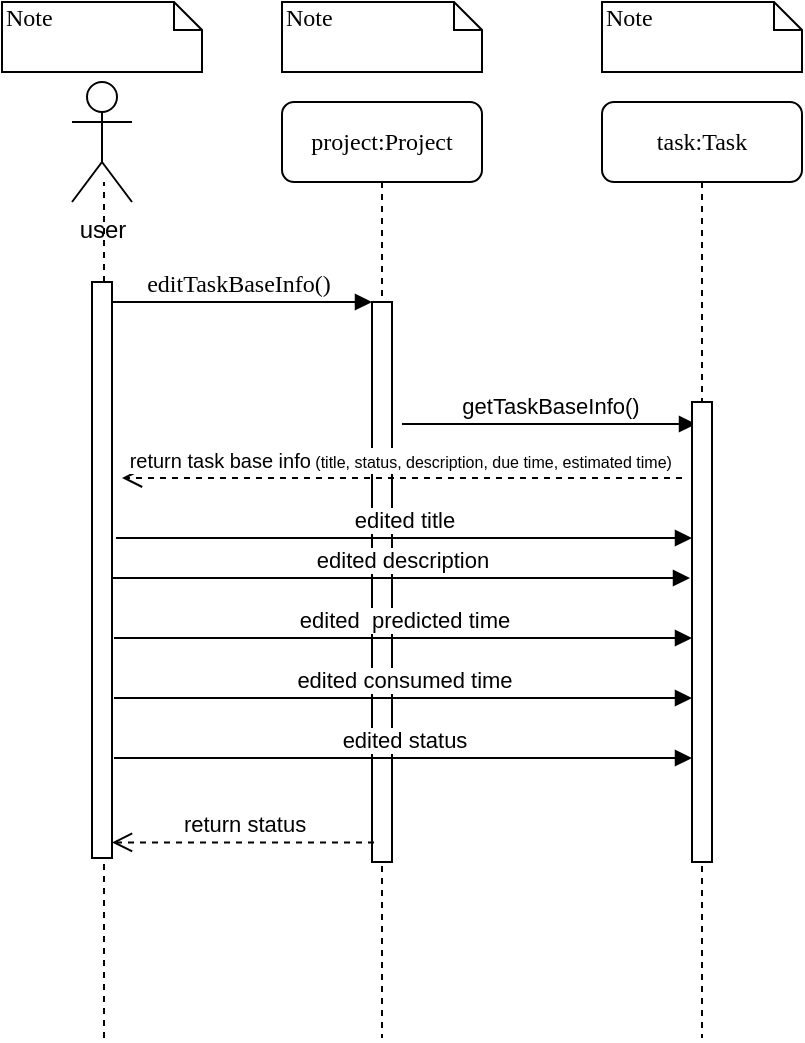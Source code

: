 <mxfile version="10.6.7"><diagram id="1HHfJyGIwwL79xxKRSZR" name="Page-1"><mxGraphModel dx="1394" dy="755" grid="1" gridSize="10" guides="1" tooltips="1" connect="1" arrows="1" fold="1" page="1" pageScale="1" pageWidth="850" pageHeight="1100" math="0" shadow="0"><root><mxCell id="0"/><mxCell id="1" parent="0"/><mxCell id="p_5Fpq-UKxK2JLkZS4Xz-1" value="project:Project&lt;br&gt;" style="shape=umlLifeline;perimeter=lifelinePerimeter;whiteSpace=wrap;html=1;container=1;collapsible=0;recursiveResize=0;outlineConnect=0;rounded=1;shadow=0;comic=0;labelBackgroundColor=none;strokeColor=#000000;strokeWidth=1;fillColor=#FFFFFF;fontFamily=Verdana;fontSize=12;fontColor=#000000;align=center;" parent="1" vertex="1"><mxGeometry x="380" y="212" width="100" height="468" as="geometry"/></mxCell><mxCell id="p_5Fpq-UKxK2JLkZS4Xz-2" value="" style="html=1;points=[];perimeter=orthogonalPerimeter;rounded=0;shadow=0;comic=0;labelBackgroundColor=none;strokeColor=#000000;strokeWidth=1;fillColor=#FFFFFF;fontFamily=Verdana;fontSize=12;fontColor=#000000;align=center;" parent="p_5Fpq-UKxK2JLkZS4Xz-1" vertex="1"><mxGeometry x="45" y="100" width="10" height="280" as="geometry"/></mxCell><mxCell id="p_5Fpq-UKxK2JLkZS4Xz-3" value="getTaskBaseInfo()" style="html=1;verticalAlign=bottom;endArrow=block;entryX=0.1;entryY=0.1;entryDx=0;entryDy=0;entryPerimeter=0;" parent="p_5Fpq-UKxK2JLkZS4Xz-1" edge="1"><mxGeometry width="80" relative="1" as="geometry"><mxPoint x="60" y="161" as="sourcePoint"/><mxPoint x="207" y="161" as="targetPoint"/></mxGeometry></mxCell><mxCell id="p_5Fpq-UKxK2JLkZS4Xz-4" value="task:Task&lt;br&gt;" style="shape=umlLifeline;perimeter=lifelinePerimeter;whiteSpace=wrap;html=1;container=1;collapsible=0;recursiveResize=0;outlineConnect=0;rounded=1;shadow=0;comic=0;labelBackgroundColor=none;strokeColor=#000000;strokeWidth=1;fillColor=#FFFFFF;fontFamily=Verdana;fontSize=12;fontColor=#000000;align=center;" parent="1" vertex="1"><mxGeometry x="540" y="212" width="100" height="468" as="geometry"/></mxCell><mxCell id="p_5Fpq-UKxK2JLkZS4Xz-5" value="" style="html=1;points=[];perimeter=orthogonalPerimeter;rounded=0;shadow=0;comic=0;labelBackgroundColor=none;strokeColor=#000000;strokeWidth=1;fillColor=#FFFFFF;fontFamily=Verdana;fontSize=12;fontColor=#000000;align=center;" parent="p_5Fpq-UKxK2JLkZS4Xz-4" vertex="1"><mxGeometry x="45" y="150" width="10" height="230" as="geometry"/></mxCell><mxCell id="p_5Fpq-UKxK2JLkZS4Xz-9" value="editTaskBaseInfo()&lt;br&gt;" style="html=1;verticalAlign=bottom;endArrow=block;entryX=0;entryY=0;labelBackgroundColor=none;fontFamily=Verdana;fontSize=12;edgeStyle=elbowEdgeStyle;elbow=vertical;" parent="1" target="p_5Fpq-UKxK2JLkZS4Xz-2" edge="1"><mxGeometry relative="1" as="geometry"><mxPoint x="290" y="312" as="sourcePoint"/></mxGeometry></mxCell><mxCell id="p_5Fpq-UKxK2JLkZS4Xz-10" value="Note" style="shape=note;whiteSpace=wrap;html=1;size=14;verticalAlign=top;align=left;spacingTop=-6;rounded=0;shadow=0;comic=0;labelBackgroundColor=none;strokeColor=#000000;strokeWidth=1;fillColor=#FFFFFF;fontFamily=Verdana;fontSize=12;fontColor=#000000;" parent="1" vertex="1"><mxGeometry x="240" y="162" width="100" height="35" as="geometry"/></mxCell><mxCell id="p_5Fpq-UKxK2JLkZS4Xz-11" value="Note" style="shape=note;whiteSpace=wrap;html=1;size=14;verticalAlign=top;align=left;spacingTop=-6;rounded=0;shadow=0;comic=0;labelBackgroundColor=none;strokeColor=#000000;strokeWidth=1;fillColor=#FFFFFF;fontFamily=Verdana;fontSize=12;fontColor=#000000;" parent="1" vertex="1"><mxGeometry x="380" y="162" width="100" height="35" as="geometry"/></mxCell><mxCell id="p_5Fpq-UKxK2JLkZS4Xz-12" value="Note" style="shape=note;whiteSpace=wrap;html=1;size=14;verticalAlign=top;align=left;spacingTop=-6;rounded=0;shadow=0;comic=0;labelBackgroundColor=none;strokeColor=#000000;strokeWidth=1;fillColor=#FFFFFF;fontFamily=Verdana;fontSize=12;fontColor=#000000;" parent="1" vertex="1"><mxGeometry x="540" y="162" width="100" height="35" as="geometry"/></mxCell><mxCell id="p_5Fpq-UKxK2JLkZS4Xz-13" value="" style="endArrow=none;dashed=1;html=1;" parent="1" source="p_5Fpq-UKxK2JLkZS4Xz-15" edge="1"><mxGeometry width="50" height="50" relative="1" as="geometry"><mxPoint x="291" y="792" as="sourcePoint"/><mxPoint x="291" y="252" as="targetPoint"/></mxGeometry></mxCell><mxCell id="p_5Fpq-UKxK2JLkZS4Xz-14" value="user&lt;br&gt;" style="shape=umlActor;html=1;verticalLabelPosition=bottom;verticalAlign=top;align=center;" parent="1" vertex="1"><mxGeometry x="275" y="202" width="30" height="60" as="geometry"/></mxCell><mxCell id="p_5Fpq-UKxK2JLkZS4Xz-15" value="" style="html=1;points=[];perimeter=orthogonalPerimeter;" parent="1" vertex="1"><mxGeometry x="285" y="302" width="10" height="288" as="geometry"/></mxCell><mxCell id="p_5Fpq-UKxK2JLkZS4Xz-16" value="" style="endArrow=none;dashed=1;html=1;" parent="1" target="p_5Fpq-UKxK2JLkZS4Xz-15" edge="1"><mxGeometry width="50" height="50" relative="1" as="geometry"><mxPoint x="291" y="680" as="sourcePoint"/><mxPoint x="291" y="252" as="targetPoint"/></mxGeometry></mxCell><mxCell id="p_5Fpq-UKxK2JLkZS4Xz-29" value="return status" style="html=1;verticalAlign=bottom;endArrow=open;dashed=1;endSize=8;exitX=0.1;exitY=0.965;exitDx=0;exitDy=0;exitPerimeter=0;" parent="1" source="p_5Fpq-UKxK2JLkZS4Xz-2" target="p_5Fpq-UKxK2JLkZS4Xz-15" edge="1"><mxGeometry relative="1" as="geometry"><mxPoint x="425" y="580.5" as="sourcePoint"/><mxPoint x="500" y="580" as="targetPoint"/></mxGeometry></mxCell><mxCell id="MIVV44bT-31sPQSSDo4o-2" value="&lt;font style=&quot;font-size: 10px&quot;&gt;return task base info&lt;/font&gt;&lt;font style=&quot;font-size: 8px&quot;&gt; (title, status, description, due time, estimated time)&amp;nbsp;&lt;/font&gt;" style="html=1;verticalAlign=bottom;endArrow=open;dashed=1;endSize=8;" edge="1" parent="1"><mxGeometry relative="1" as="geometry"><mxPoint x="580" y="400" as="sourcePoint"/><mxPoint x="300" y="400" as="targetPoint"/></mxGeometry></mxCell><mxCell id="MIVV44bT-31sPQSSDo4o-3" value="edited title" style="html=1;verticalAlign=bottom;endArrow=block;" edge="1" parent="1" target="p_5Fpq-UKxK2JLkZS4Xz-5"><mxGeometry width="80" relative="1" as="geometry"><mxPoint x="297" y="430" as="sourcePoint"/><mxPoint x="380" y="430" as="targetPoint"/><Array as="points"><mxPoint x="510" y="430"/></Array></mxGeometry></mxCell><mxCell id="MIVV44bT-31sPQSSDo4o-4" value="edited description" style="html=1;verticalAlign=bottom;endArrow=block;exitX=1.1;exitY=0.492;exitDx=0;exitDy=0;exitPerimeter=0;" edge="1" parent="1"><mxGeometry width="80" relative="1" as="geometry"><mxPoint x="295" y="450" as="sourcePoint"/><mxPoint x="584" y="450" as="targetPoint"/></mxGeometry></mxCell><mxCell id="MIVV44bT-31sPQSSDo4o-5" value="edited&amp;nbsp; predicted time" style="html=1;verticalAlign=bottom;endArrow=block;exitX=1.1;exitY=0.492;exitDx=0;exitDy=0;exitPerimeter=0;" edge="1" parent="1"><mxGeometry width="80" relative="1" as="geometry"><mxPoint x="296" y="480" as="sourcePoint"/><mxPoint x="585" y="480" as="targetPoint"/></mxGeometry></mxCell><mxCell id="MIVV44bT-31sPQSSDo4o-6" value="edited consumed time" style="html=1;verticalAlign=bottom;endArrow=block;exitX=1.1;exitY=0.492;exitDx=0;exitDy=0;exitPerimeter=0;" edge="1" parent="1"><mxGeometry width="80" relative="1" as="geometry"><mxPoint x="296" y="510" as="sourcePoint"/><mxPoint x="585" y="510" as="targetPoint"/></mxGeometry></mxCell><mxCell id="MIVV44bT-31sPQSSDo4o-7" value="edited status" style="html=1;verticalAlign=bottom;endArrow=block;exitX=1.1;exitY=0.492;exitDx=0;exitDy=0;exitPerimeter=0;" edge="1" parent="1"><mxGeometry width="80" relative="1" as="geometry"><mxPoint x="296" y="540" as="sourcePoint"/><mxPoint x="585" y="540" as="targetPoint"/></mxGeometry></mxCell></root></mxGraphModel></diagram></mxfile>